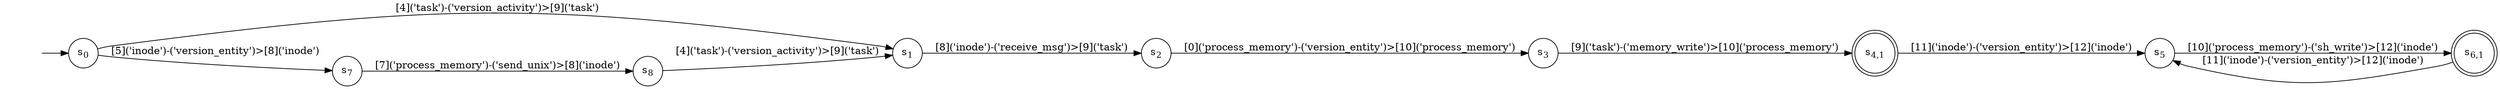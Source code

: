 digraph DFA {
    rankdir = LR;
    I [style = invis];
    I -> S0;
    S0 [label = <s<sub>0</sub>>, shape = circle];
    S1 [label = <s<sub>1</sub>>, shape = circle];
    S2 [label = <s<sub>2</sub>>, shape = circle];
    S3 [label = <s<sub>3</sub>>, shape = circle];
    S4 [label = <s<sub>4,1</sub>>, shape = circle, peripheries = 2];
    S5 [label = <s<sub>5</sub>>, shape = circle];
    S6 [label = <s<sub>6,1</sub>>, shape = circle, peripheries = 2];
    S6 -> S5 [label = "[11]('inode')-('version_entity')>[12]('inode')"];
    S5 -> S6 [label = "[10]('process_memory')-('sh_write')>[12]('inode')"];
    S4 -> S5 [label = "[11]('inode')-('version_entity')>[12]('inode')"];
    S3 -> S4 [label = "[9]('task')-('memory_write')>[10]('process_memory')"];
    S2 -> S3 [label = "[0]('process_memory')-('version_entity')>[10]('process_memory')"];
    S1 -> S2 [label = "[8]('inode')-('receive_msg')>[9]('task')"];
    S0 -> S1 [label = "[4]('task')-('version_activity')>[9]('task')"];
    S7 [label = <s<sub>7</sub>>, shape = circle];
    S8 [label = <s<sub>8</sub>>, shape = circle];
    S8 -> S1 [label = "[4]('task')-('version_activity')>[9]('task')"];
    S7 -> S8 [label = "[7]('process_memory')-('send_unix')>[8]('inode')"];
    S0 -> S7 [label = "[5]('inode')-('version_entity')>[8]('inode')"];
}
